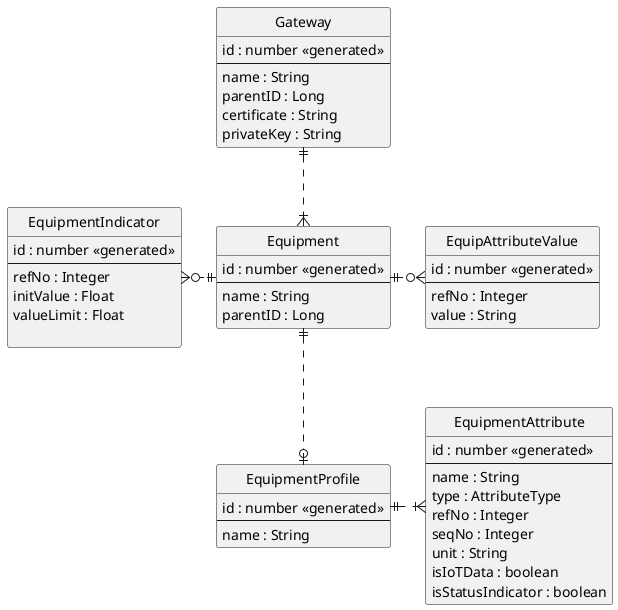 @startuml

' hide the spot
hide circle

' avoid problems with angled crows feet
skinparam linetype ortho

entity "Gateway" as e01 {
  id : number <<generated>>
  --
  name : String
  parentID : Long
  certificate : String
  privateKey : String
}

entity "Equipment" as e02 {
  id : number <<generated>>
  --
  name : String
  parentID : Long
}

entity "EquipmentProfile" as e03 {
  id : number <<generated>>
  --
  name : String
}

entity "EquipAttributeValue" as e04 {
  id : number <<generated>>
  --
  refNo : Integer
  value : String
}

entity "EquipmentAttribute" as e05 {
  id : number <<generated>>
  --
  name : String
  type : AttributeType
  refNo : Integer
  seqNo : Integer
  unit : String
  isIoTData : boolean
  isStatusIndicator : boolean
}

entity "EquipmentIndicator"  as e06 {
  id : number <<generated>>
  --
  refNo : Integer
  initValue : Float
  valueLimit : Float

}

e01 ||..|{ e02
e02 ||..o| e03
e02 ||.r.o{ e04
e02 ||.l.o{ e06
e03 ||.r.|{ e05

@enduml
